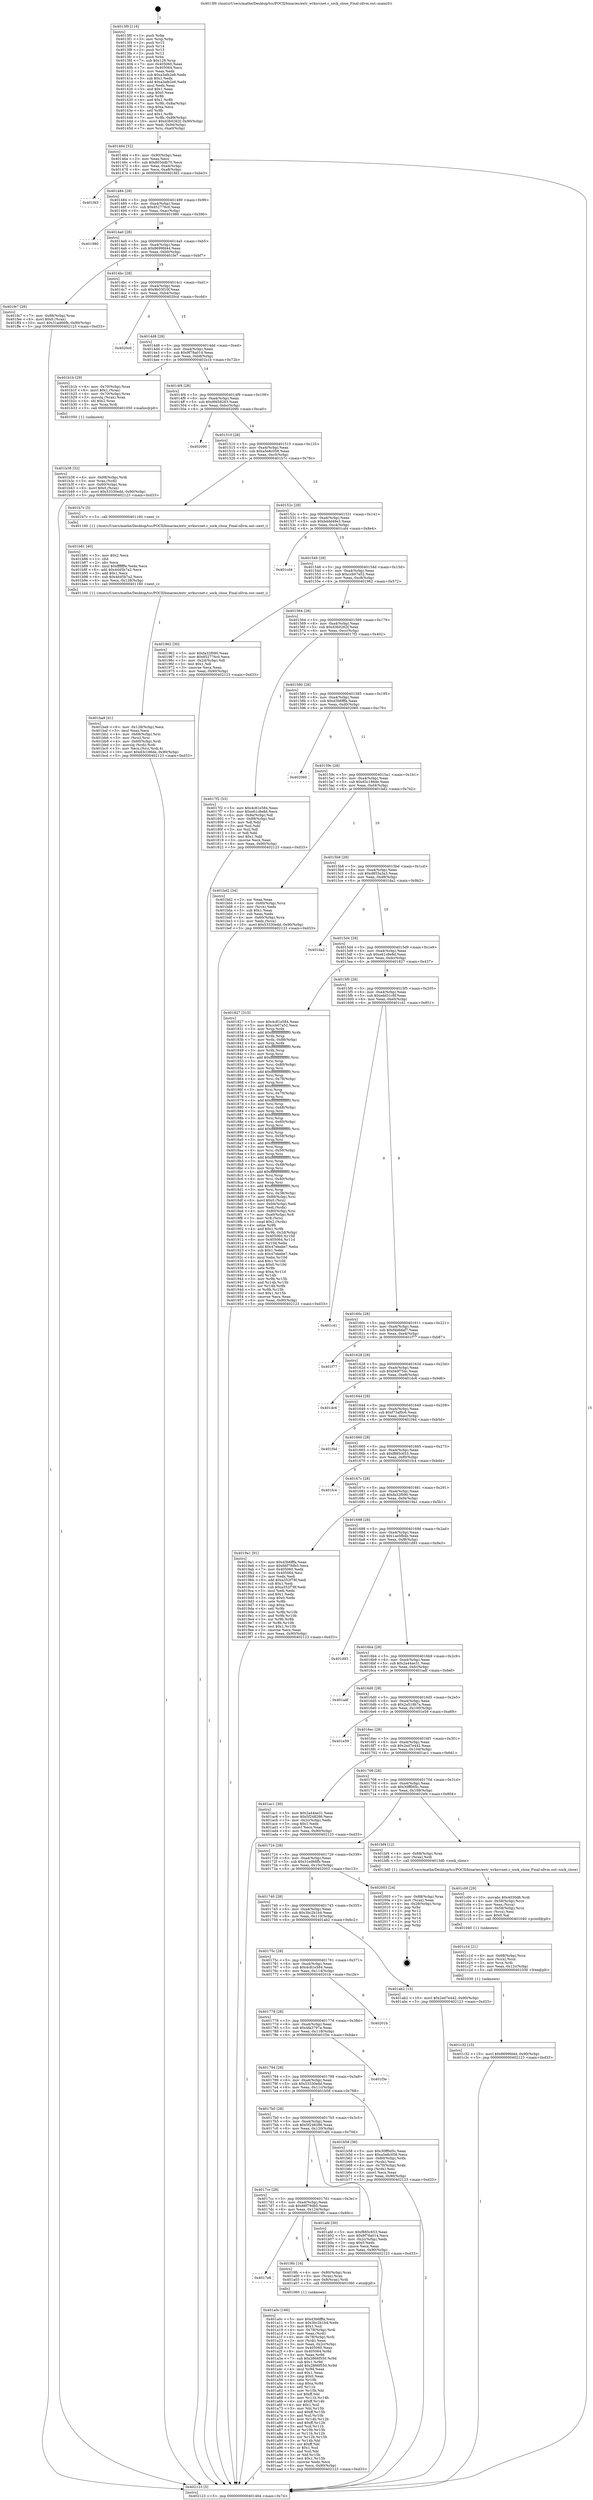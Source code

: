 digraph "0x4013f0" {
  label = "0x4013f0 (/mnt/c/Users/mathe/Desktop/tcc/POCII/binaries/extr_wrksrcnet.c_sock_close_Final-ollvm.out::main(0))"
  labelloc = "t"
  node[shape=record]

  Entry [label="",width=0.3,height=0.3,shape=circle,fillcolor=black,style=filled]
  "0x401464" [label="{
     0x401464 [32]\l
     | [instrs]\l
     &nbsp;&nbsp;0x401464 \<+6\>: mov -0x90(%rbp),%eax\l
     &nbsp;&nbsp;0x40146a \<+2\>: mov %eax,%ecx\l
     &nbsp;&nbsp;0x40146c \<+6\>: sub $0x803ddb70,%ecx\l
     &nbsp;&nbsp;0x401472 \<+6\>: mov %eax,-0xa4(%rbp)\l
     &nbsp;&nbsp;0x401478 \<+6\>: mov %ecx,-0xa8(%rbp)\l
     &nbsp;&nbsp;0x40147e \<+6\>: je 0000000000401fd3 \<main+0xbe3\>\l
  }"]
  "0x401fd3" [label="{
     0x401fd3\l
  }", style=dashed]
  "0x401484" [label="{
     0x401484 [28]\l
     | [instrs]\l
     &nbsp;&nbsp;0x401484 \<+5\>: jmp 0000000000401489 \<main+0x99\>\l
     &nbsp;&nbsp;0x401489 \<+6\>: mov -0xa4(%rbp),%eax\l
     &nbsp;&nbsp;0x40148f \<+5\>: sub $0x852776c0,%eax\l
     &nbsp;&nbsp;0x401494 \<+6\>: mov %eax,-0xac(%rbp)\l
     &nbsp;&nbsp;0x40149a \<+6\>: je 0000000000401980 \<main+0x590\>\l
  }"]
  Exit [label="",width=0.3,height=0.3,shape=circle,fillcolor=black,style=filled,peripheries=2]
  "0x401980" [label="{
     0x401980\l
  }", style=dashed]
  "0x4014a0" [label="{
     0x4014a0 [28]\l
     | [instrs]\l
     &nbsp;&nbsp;0x4014a0 \<+5\>: jmp 00000000004014a5 \<main+0xb5\>\l
     &nbsp;&nbsp;0x4014a5 \<+6\>: mov -0xa4(%rbp),%eax\l
     &nbsp;&nbsp;0x4014ab \<+5\>: sub $0x8699fd44,%eax\l
     &nbsp;&nbsp;0x4014b0 \<+6\>: mov %eax,-0xb0(%rbp)\l
     &nbsp;&nbsp;0x4014b6 \<+6\>: je 0000000000401fe7 \<main+0xbf7\>\l
  }"]
  "0x401c32" [label="{
     0x401c32 [15]\l
     | [instrs]\l
     &nbsp;&nbsp;0x401c32 \<+10\>: movl $0x8699fd44,-0x90(%rbp)\l
     &nbsp;&nbsp;0x401c3c \<+5\>: jmp 0000000000402123 \<main+0xd33\>\l
  }"]
  "0x401fe7" [label="{
     0x401fe7 [28]\l
     | [instrs]\l
     &nbsp;&nbsp;0x401fe7 \<+7\>: mov -0x88(%rbp),%rax\l
     &nbsp;&nbsp;0x401fee \<+6\>: movl $0x0,(%rax)\l
     &nbsp;&nbsp;0x401ff4 \<+10\>: movl $0x31ed66fb,-0x90(%rbp)\l
     &nbsp;&nbsp;0x401ffe \<+5\>: jmp 0000000000402123 \<main+0xd33\>\l
  }"]
  "0x4014bc" [label="{
     0x4014bc [28]\l
     | [instrs]\l
     &nbsp;&nbsp;0x4014bc \<+5\>: jmp 00000000004014c1 \<main+0xd1\>\l
     &nbsp;&nbsp;0x4014c1 \<+6\>: mov -0xa4(%rbp),%eax\l
     &nbsp;&nbsp;0x4014c7 \<+5\>: sub $0x9b03f10f,%eax\l
     &nbsp;&nbsp;0x4014cc \<+6\>: mov %eax,-0xb4(%rbp)\l
     &nbsp;&nbsp;0x4014d2 \<+6\>: je 00000000004020cd \<main+0xcdd\>\l
  }"]
  "0x401c1d" [label="{
     0x401c1d [21]\l
     | [instrs]\l
     &nbsp;&nbsp;0x401c1d \<+4\>: mov -0x68(%rbp),%rcx\l
     &nbsp;&nbsp;0x401c21 \<+3\>: mov (%rcx),%rcx\l
     &nbsp;&nbsp;0x401c24 \<+3\>: mov %rcx,%rdi\l
     &nbsp;&nbsp;0x401c27 \<+6\>: mov %eax,-0x12c(%rbp)\l
     &nbsp;&nbsp;0x401c2d \<+5\>: call 0000000000401030 \<free@plt\>\l
     | [calls]\l
     &nbsp;&nbsp;0x401030 \{1\} (unknown)\l
  }"]
  "0x4020cd" [label="{
     0x4020cd\l
  }", style=dashed]
  "0x4014d8" [label="{
     0x4014d8 [28]\l
     | [instrs]\l
     &nbsp;&nbsp;0x4014d8 \<+5\>: jmp 00000000004014dd \<main+0xed\>\l
     &nbsp;&nbsp;0x4014dd \<+6\>: mov -0xa4(%rbp),%eax\l
     &nbsp;&nbsp;0x4014e3 \<+5\>: sub $0x9f78a014,%eax\l
     &nbsp;&nbsp;0x4014e8 \<+6\>: mov %eax,-0xb8(%rbp)\l
     &nbsp;&nbsp;0x4014ee \<+6\>: je 0000000000401b1b \<main+0x72b\>\l
  }"]
  "0x401c00" [label="{
     0x401c00 [29]\l
     | [instrs]\l
     &nbsp;&nbsp;0x401c00 \<+10\>: movabs $0x4030d6,%rdi\l
     &nbsp;&nbsp;0x401c0a \<+4\>: mov -0x58(%rbp),%rcx\l
     &nbsp;&nbsp;0x401c0e \<+2\>: mov %eax,(%rcx)\l
     &nbsp;&nbsp;0x401c10 \<+4\>: mov -0x58(%rbp),%rcx\l
     &nbsp;&nbsp;0x401c14 \<+2\>: mov (%rcx),%esi\l
     &nbsp;&nbsp;0x401c16 \<+2\>: mov $0x0,%al\l
     &nbsp;&nbsp;0x401c18 \<+5\>: call 0000000000401040 \<printf@plt\>\l
     | [calls]\l
     &nbsp;&nbsp;0x401040 \{1\} (unknown)\l
  }"]
  "0x401b1b" [label="{
     0x401b1b [29]\l
     | [instrs]\l
     &nbsp;&nbsp;0x401b1b \<+4\>: mov -0x70(%rbp),%rax\l
     &nbsp;&nbsp;0x401b1f \<+6\>: movl $0x1,(%rax)\l
     &nbsp;&nbsp;0x401b25 \<+4\>: mov -0x70(%rbp),%rax\l
     &nbsp;&nbsp;0x401b29 \<+3\>: movslq (%rax),%rax\l
     &nbsp;&nbsp;0x401b2c \<+4\>: shl $0x2,%rax\l
     &nbsp;&nbsp;0x401b30 \<+3\>: mov %rax,%rdi\l
     &nbsp;&nbsp;0x401b33 \<+5\>: call 0000000000401050 \<malloc@plt\>\l
     | [calls]\l
     &nbsp;&nbsp;0x401050 \{1\} (unknown)\l
  }"]
  "0x4014f4" [label="{
     0x4014f4 [28]\l
     | [instrs]\l
     &nbsp;&nbsp;0x4014f4 \<+5\>: jmp 00000000004014f9 \<main+0x109\>\l
     &nbsp;&nbsp;0x4014f9 \<+6\>: mov -0xa4(%rbp),%eax\l
     &nbsp;&nbsp;0x4014ff \<+5\>: sub $0x9fd58263,%eax\l
     &nbsp;&nbsp;0x401504 \<+6\>: mov %eax,-0xbc(%rbp)\l
     &nbsp;&nbsp;0x40150a \<+6\>: je 0000000000402090 \<main+0xca0\>\l
  }"]
  "0x401ba9" [label="{
     0x401ba9 [41]\l
     | [instrs]\l
     &nbsp;&nbsp;0x401ba9 \<+6\>: mov -0x128(%rbp),%ecx\l
     &nbsp;&nbsp;0x401baf \<+3\>: imul %eax,%ecx\l
     &nbsp;&nbsp;0x401bb2 \<+4\>: mov -0x68(%rbp),%rsi\l
     &nbsp;&nbsp;0x401bb6 \<+3\>: mov (%rsi),%rsi\l
     &nbsp;&nbsp;0x401bb9 \<+4\>: mov -0x60(%rbp),%rdi\l
     &nbsp;&nbsp;0x401bbd \<+3\>: movslq (%rdi),%rdi\l
     &nbsp;&nbsp;0x401bc0 \<+3\>: mov %ecx,(%rsi,%rdi,4)\l
     &nbsp;&nbsp;0x401bc3 \<+10\>: movl $0xd3c186de,-0x90(%rbp)\l
     &nbsp;&nbsp;0x401bcd \<+5\>: jmp 0000000000402123 \<main+0xd33\>\l
  }"]
  "0x402090" [label="{
     0x402090\l
  }", style=dashed]
  "0x401510" [label="{
     0x401510 [28]\l
     | [instrs]\l
     &nbsp;&nbsp;0x401510 \<+5\>: jmp 0000000000401515 \<main+0x125\>\l
     &nbsp;&nbsp;0x401515 \<+6\>: mov -0xa4(%rbp),%eax\l
     &nbsp;&nbsp;0x40151b \<+5\>: sub $0xa5e8c058,%eax\l
     &nbsp;&nbsp;0x401520 \<+6\>: mov %eax,-0xc0(%rbp)\l
     &nbsp;&nbsp;0x401526 \<+6\>: je 0000000000401b7c \<main+0x78c\>\l
  }"]
  "0x401b81" [label="{
     0x401b81 [40]\l
     | [instrs]\l
     &nbsp;&nbsp;0x401b81 \<+5\>: mov $0x2,%ecx\l
     &nbsp;&nbsp;0x401b86 \<+1\>: cltd\l
     &nbsp;&nbsp;0x401b87 \<+2\>: idiv %ecx\l
     &nbsp;&nbsp;0x401b89 \<+6\>: imul $0xfffffffe,%edx,%ecx\l
     &nbsp;&nbsp;0x401b8f \<+6\>: add $0x4d45b7a2,%ecx\l
     &nbsp;&nbsp;0x401b95 \<+3\>: add $0x1,%ecx\l
     &nbsp;&nbsp;0x401b98 \<+6\>: sub $0x4d45b7a2,%ecx\l
     &nbsp;&nbsp;0x401b9e \<+6\>: mov %ecx,-0x128(%rbp)\l
     &nbsp;&nbsp;0x401ba4 \<+5\>: call 0000000000401160 \<next_i\>\l
     | [calls]\l
     &nbsp;&nbsp;0x401160 \{1\} (/mnt/c/Users/mathe/Desktop/tcc/POCII/binaries/extr_wrksrcnet.c_sock_close_Final-ollvm.out::next_i)\l
  }"]
  "0x401b7c" [label="{
     0x401b7c [5]\l
     | [instrs]\l
     &nbsp;&nbsp;0x401b7c \<+5\>: call 0000000000401160 \<next_i\>\l
     | [calls]\l
     &nbsp;&nbsp;0x401160 \{1\} (/mnt/c/Users/mathe/Desktop/tcc/POCII/binaries/extr_wrksrcnet.c_sock_close_Final-ollvm.out::next_i)\l
  }"]
  "0x40152c" [label="{
     0x40152c [28]\l
     | [instrs]\l
     &nbsp;&nbsp;0x40152c \<+5\>: jmp 0000000000401531 \<main+0x141\>\l
     &nbsp;&nbsp;0x401531 \<+6\>: mov -0xa4(%rbp),%eax\l
     &nbsp;&nbsp;0x401537 \<+5\>: sub $0xbddd49e3,%eax\l
     &nbsp;&nbsp;0x40153c \<+6\>: mov %eax,-0xc4(%rbp)\l
     &nbsp;&nbsp;0x401542 \<+6\>: je 0000000000401cd4 \<main+0x8e4\>\l
  }"]
  "0x401b38" [label="{
     0x401b38 [32]\l
     | [instrs]\l
     &nbsp;&nbsp;0x401b38 \<+4\>: mov -0x68(%rbp),%rdi\l
     &nbsp;&nbsp;0x401b3c \<+3\>: mov %rax,(%rdi)\l
     &nbsp;&nbsp;0x401b3f \<+4\>: mov -0x60(%rbp),%rax\l
     &nbsp;&nbsp;0x401b43 \<+6\>: movl $0x0,(%rax)\l
     &nbsp;&nbsp;0x401b49 \<+10\>: movl $0x53330edd,-0x90(%rbp)\l
     &nbsp;&nbsp;0x401b53 \<+5\>: jmp 0000000000402123 \<main+0xd33\>\l
  }"]
  "0x401cd4" [label="{
     0x401cd4\l
  }", style=dashed]
  "0x401548" [label="{
     0x401548 [28]\l
     | [instrs]\l
     &nbsp;&nbsp;0x401548 \<+5\>: jmp 000000000040154d \<main+0x15d\>\l
     &nbsp;&nbsp;0x40154d \<+6\>: mov -0xa4(%rbp),%eax\l
     &nbsp;&nbsp;0x401553 \<+5\>: sub $0xccb07a52,%eax\l
     &nbsp;&nbsp;0x401558 \<+6\>: mov %eax,-0xc8(%rbp)\l
     &nbsp;&nbsp;0x40155e \<+6\>: je 0000000000401962 \<main+0x572\>\l
  }"]
  "0x401a0c" [label="{
     0x401a0c [166]\l
     | [instrs]\l
     &nbsp;&nbsp;0x401a0c \<+5\>: mov $0xd3b6fffa,%ecx\l
     &nbsp;&nbsp;0x401a11 \<+5\>: mov $0x3bc2b1b4,%edx\l
     &nbsp;&nbsp;0x401a16 \<+3\>: mov $0x1,%sil\l
     &nbsp;&nbsp;0x401a19 \<+4\>: mov -0x78(%rbp),%rdi\l
     &nbsp;&nbsp;0x401a1d \<+2\>: mov %eax,(%rdi)\l
     &nbsp;&nbsp;0x401a1f \<+4\>: mov -0x78(%rbp),%rdi\l
     &nbsp;&nbsp;0x401a23 \<+2\>: mov (%rdi),%eax\l
     &nbsp;&nbsp;0x401a25 \<+3\>: mov %eax,-0x2c(%rbp)\l
     &nbsp;&nbsp;0x401a28 \<+7\>: mov 0x405060,%eax\l
     &nbsp;&nbsp;0x401a2f \<+8\>: mov 0x405064,%r8d\l
     &nbsp;&nbsp;0x401a37 \<+3\>: mov %eax,%r9d\l
     &nbsp;&nbsp;0x401a3a \<+7\>: sub $0x2866f550,%r9d\l
     &nbsp;&nbsp;0x401a41 \<+4\>: sub $0x1,%r9d\l
     &nbsp;&nbsp;0x401a45 \<+7\>: add $0x2866f550,%r9d\l
     &nbsp;&nbsp;0x401a4c \<+4\>: imul %r9d,%eax\l
     &nbsp;&nbsp;0x401a50 \<+3\>: and $0x1,%eax\l
     &nbsp;&nbsp;0x401a53 \<+3\>: cmp $0x0,%eax\l
     &nbsp;&nbsp;0x401a56 \<+4\>: sete %r10b\l
     &nbsp;&nbsp;0x401a5a \<+4\>: cmp $0xa,%r8d\l
     &nbsp;&nbsp;0x401a5e \<+4\>: setl %r11b\l
     &nbsp;&nbsp;0x401a62 \<+3\>: mov %r10b,%bl\l
     &nbsp;&nbsp;0x401a65 \<+3\>: xor $0xff,%bl\l
     &nbsp;&nbsp;0x401a68 \<+3\>: mov %r11b,%r14b\l
     &nbsp;&nbsp;0x401a6b \<+4\>: xor $0xff,%r14b\l
     &nbsp;&nbsp;0x401a6f \<+4\>: xor $0x1,%sil\l
     &nbsp;&nbsp;0x401a73 \<+3\>: mov %bl,%r15b\l
     &nbsp;&nbsp;0x401a76 \<+4\>: and $0xff,%r15b\l
     &nbsp;&nbsp;0x401a7a \<+3\>: and %sil,%r10b\l
     &nbsp;&nbsp;0x401a7d \<+3\>: mov %r14b,%r12b\l
     &nbsp;&nbsp;0x401a80 \<+4\>: and $0xff,%r12b\l
     &nbsp;&nbsp;0x401a84 \<+3\>: and %sil,%r11b\l
     &nbsp;&nbsp;0x401a87 \<+3\>: or %r10b,%r15b\l
     &nbsp;&nbsp;0x401a8a \<+3\>: or %r11b,%r12b\l
     &nbsp;&nbsp;0x401a8d \<+3\>: xor %r12b,%r15b\l
     &nbsp;&nbsp;0x401a90 \<+3\>: or %r14b,%bl\l
     &nbsp;&nbsp;0x401a93 \<+3\>: xor $0xff,%bl\l
     &nbsp;&nbsp;0x401a96 \<+4\>: or $0x1,%sil\l
     &nbsp;&nbsp;0x401a9a \<+3\>: and %sil,%bl\l
     &nbsp;&nbsp;0x401a9d \<+3\>: or %bl,%r15b\l
     &nbsp;&nbsp;0x401aa0 \<+4\>: test $0x1,%r15b\l
     &nbsp;&nbsp;0x401aa4 \<+3\>: cmovne %edx,%ecx\l
     &nbsp;&nbsp;0x401aa7 \<+6\>: mov %ecx,-0x90(%rbp)\l
     &nbsp;&nbsp;0x401aad \<+5\>: jmp 0000000000402123 \<main+0xd33\>\l
  }"]
  "0x401962" [label="{
     0x401962 [30]\l
     | [instrs]\l
     &nbsp;&nbsp;0x401962 \<+5\>: mov $0xfa32f090,%eax\l
     &nbsp;&nbsp;0x401967 \<+5\>: mov $0x852776c0,%ecx\l
     &nbsp;&nbsp;0x40196c \<+3\>: mov -0x2d(%rbp),%dl\l
     &nbsp;&nbsp;0x40196f \<+3\>: test $0x1,%dl\l
     &nbsp;&nbsp;0x401972 \<+3\>: cmovne %ecx,%eax\l
     &nbsp;&nbsp;0x401975 \<+6\>: mov %eax,-0x90(%rbp)\l
     &nbsp;&nbsp;0x40197b \<+5\>: jmp 0000000000402123 \<main+0xd33\>\l
  }"]
  "0x401564" [label="{
     0x401564 [28]\l
     | [instrs]\l
     &nbsp;&nbsp;0x401564 \<+5\>: jmp 0000000000401569 \<main+0x179\>\l
     &nbsp;&nbsp;0x401569 \<+6\>: mov -0xa4(%rbp),%eax\l
     &nbsp;&nbsp;0x40156f \<+5\>: sub $0xd3b0262f,%eax\l
     &nbsp;&nbsp;0x401574 \<+6\>: mov %eax,-0xcc(%rbp)\l
     &nbsp;&nbsp;0x40157a \<+6\>: je 00000000004017f2 \<main+0x402\>\l
  }"]
  "0x4017e8" [label="{
     0x4017e8\l
  }", style=dashed]
  "0x4017f2" [label="{
     0x4017f2 [53]\l
     | [instrs]\l
     &nbsp;&nbsp;0x4017f2 \<+5\>: mov $0x4c81e584,%eax\l
     &nbsp;&nbsp;0x4017f7 \<+5\>: mov $0xe61c8e8d,%ecx\l
     &nbsp;&nbsp;0x4017fc \<+6\>: mov -0x8a(%rbp),%dl\l
     &nbsp;&nbsp;0x401802 \<+7\>: mov -0x89(%rbp),%sil\l
     &nbsp;&nbsp;0x401809 \<+3\>: mov %dl,%dil\l
     &nbsp;&nbsp;0x40180c \<+3\>: and %sil,%dil\l
     &nbsp;&nbsp;0x40180f \<+3\>: xor %sil,%dl\l
     &nbsp;&nbsp;0x401812 \<+3\>: or %dl,%dil\l
     &nbsp;&nbsp;0x401815 \<+4\>: test $0x1,%dil\l
     &nbsp;&nbsp;0x401819 \<+3\>: cmovne %ecx,%eax\l
     &nbsp;&nbsp;0x40181c \<+6\>: mov %eax,-0x90(%rbp)\l
     &nbsp;&nbsp;0x401822 \<+5\>: jmp 0000000000402123 \<main+0xd33\>\l
  }"]
  "0x401580" [label="{
     0x401580 [28]\l
     | [instrs]\l
     &nbsp;&nbsp;0x401580 \<+5\>: jmp 0000000000401585 \<main+0x195\>\l
     &nbsp;&nbsp;0x401585 \<+6\>: mov -0xa4(%rbp),%eax\l
     &nbsp;&nbsp;0x40158b \<+5\>: sub $0xd3b6fffa,%eax\l
     &nbsp;&nbsp;0x401590 \<+6\>: mov %eax,-0xd0(%rbp)\l
     &nbsp;&nbsp;0x401596 \<+6\>: je 0000000000402060 \<main+0xc70\>\l
  }"]
  "0x402123" [label="{
     0x402123 [5]\l
     | [instrs]\l
     &nbsp;&nbsp;0x402123 \<+5\>: jmp 0000000000401464 \<main+0x74\>\l
  }"]
  "0x4013f0" [label="{
     0x4013f0 [116]\l
     | [instrs]\l
     &nbsp;&nbsp;0x4013f0 \<+1\>: push %rbp\l
     &nbsp;&nbsp;0x4013f1 \<+3\>: mov %rsp,%rbp\l
     &nbsp;&nbsp;0x4013f4 \<+2\>: push %r15\l
     &nbsp;&nbsp;0x4013f6 \<+2\>: push %r14\l
     &nbsp;&nbsp;0x4013f8 \<+2\>: push %r13\l
     &nbsp;&nbsp;0x4013fa \<+2\>: push %r12\l
     &nbsp;&nbsp;0x4013fc \<+1\>: push %rbx\l
     &nbsp;&nbsp;0x4013fd \<+7\>: sub $0x128,%rsp\l
     &nbsp;&nbsp;0x401404 \<+7\>: mov 0x405060,%eax\l
     &nbsp;&nbsp;0x40140b \<+7\>: mov 0x405064,%ecx\l
     &nbsp;&nbsp;0x401412 \<+2\>: mov %eax,%edx\l
     &nbsp;&nbsp;0x401414 \<+6\>: sub $0xa3afe2e6,%edx\l
     &nbsp;&nbsp;0x40141a \<+3\>: sub $0x1,%edx\l
     &nbsp;&nbsp;0x40141d \<+6\>: add $0xa3afe2e6,%edx\l
     &nbsp;&nbsp;0x401423 \<+3\>: imul %edx,%eax\l
     &nbsp;&nbsp;0x401426 \<+3\>: and $0x1,%eax\l
     &nbsp;&nbsp;0x401429 \<+3\>: cmp $0x0,%eax\l
     &nbsp;&nbsp;0x40142c \<+4\>: sete %r8b\l
     &nbsp;&nbsp;0x401430 \<+4\>: and $0x1,%r8b\l
     &nbsp;&nbsp;0x401434 \<+7\>: mov %r8b,-0x8a(%rbp)\l
     &nbsp;&nbsp;0x40143b \<+3\>: cmp $0xa,%ecx\l
     &nbsp;&nbsp;0x40143e \<+4\>: setl %r8b\l
     &nbsp;&nbsp;0x401442 \<+4\>: and $0x1,%r8b\l
     &nbsp;&nbsp;0x401446 \<+7\>: mov %r8b,-0x89(%rbp)\l
     &nbsp;&nbsp;0x40144d \<+10\>: movl $0xd3b0262f,-0x90(%rbp)\l
     &nbsp;&nbsp;0x401457 \<+6\>: mov %edi,-0x94(%rbp)\l
     &nbsp;&nbsp;0x40145d \<+7\>: mov %rsi,-0xa0(%rbp)\l
  }"]
  "0x4019fc" [label="{
     0x4019fc [16]\l
     | [instrs]\l
     &nbsp;&nbsp;0x4019fc \<+4\>: mov -0x80(%rbp),%rax\l
     &nbsp;&nbsp;0x401a00 \<+3\>: mov (%rax),%rax\l
     &nbsp;&nbsp;0x401a03 \<+4\>: mov 0x8(%rax),%rdi\l
     &nbsp;&nbsp;0x401a07 \<+5\>: call 0000000000401060 \<atoi@plt\>\l
     | [calls]\l
     &nbsp;&nbsp;0x401060 \{1\} (unknown)\l
  }"]
  "0x402060" [label="{
     0x402060\l
  }", style=dashed]
  "0x40159c" [label="{
     0x40159c [28]\l
     | [instrs]\l
     &nbsp;&nbsp;0x40159c \<+5\>: jmp 00000000004015a1 \<main+0x1b1\>\l
     &nbsp;&nbsp;0x4015a1 \<+6\>: mov -0xa4(%rbp),%eax\l
     &nbsp;&nbsp;0x4015a7 \<+5\>: sub $0xd3c186de,%eax\l
     &nbsp;&nbsp;0x4015ac \<+6\>: mov %eax,-0xd4(%rbp)\l
     &nbsp;&nbsp;0x4015b2 \<+6\>: je 0000000000401bd2 \<main+0x7e2\>\l
  }"]
  "0x4017cc" [label="{
     0x4017cc [28]\l
     | [instrs]\l
     &nbsp;&nbsp;0x4017cc \<+5\>: jmp 00000000004017d1 \<main+0x3e1\>\l
     &nbsp;&nbsp;0x4017d1 \<+6\>: mov -0xa4(%rbp),%eax\l
     &nbsp;&nbsp;0x4017d7 \<+5\>: sub $0x66f79db5,%eax\l
     &nbsp;&nbsp;0x4017dc \<+6\>: mov %eax,-0x124(%rbp)\l
     &nbsp;&nbsp;0x4017e2 \<+6\>: je 00000000004019fc \<main+0x60c\>\l
  }"]
  "0x401bd2" [label="{
     0x401bd2 [34]\l
     | [instrs]\l
     &nbsp;&nbsp;0x401bd2 \<+2\>: xor %eax,%eax\l
     &nbsp;&nbsp;0x401bd4 \<+4\>: mov -0x60(%rbp),%rcx\l
     &nbsp;&nbsp;0x401bd8 \<+2\>: mov (%rcx),%edx\l
     &nbsp;&nbsp;0x401bda \<+3\>: sub $0x1,%eax\l
     &nbsp;&nbsp;0x401bdd \<+2\>: sub %eax,%edx\l
     &nbsp;&nbsp;0x401bdf \<+4\>: mov -0x60(%rbp),%rcx\l
     &nbsp;&nbsp;0x401be3 \<+2\>: mov %edx,(%rcx)\l
     &nbsp;&nbsp;0x401be5 \<+10\>: movl $0x53330edd,-0x90(%rbp)\l
     &nbsp;&nbsp;0x401bef \<+5\>: jmp 0000000000402123 \<main+0xd33\>\l
  }"]
  "0x4015b8" [label="{
     0x4015b8 [28]\l
     | [instrs]\l
     &nbsp;&nbsp;0x4015b8 \<+5\>: jmp 00000000004015bd \<main+0x1cd\>\l
     &nbsp;&nbsp;0x4015bd \<+6\>: mov -0xa4(%rbp),%eax\l
     &nbsp;&nbsp;0x4015c3 \<+5\>: sub $0xd855a3a3,%eax\l
     &nbsp;&nbsp;0x4015c8 \<+6\>: mov %eax,-0xd8(%rbp)\l
     &nbsp;&nbsp;0x4015ce \<+6\>: je 0000000000401da2 \<main+0x9b2\>\l
  }"]
  "0x401afd" [label="{
     0x401afd [30]\l
     | [instrs]\l
     &nbsp;&nbsp;0x401afd \<+5\>: mov $0xf885c653,%eax\l
     &nbsp;&nbsp;0x401b02 \<+5\>: mov $0x9f78a014,%ecx\l
     &nbsp;&nbsp;0x401b07 \<+3\>: mov -0x2c(%rbp),%edx\l
     &nbsp;&nbsp;0x401b0a \<+3\>: cmp $0x0,%edx\l
     &nbsp;&nbsp;0x401b0d \<+3\>: cmove %ecx,%eax\l
     &nbsp;&nbsp;0x401b10 \<+6\>: mov %eax,-0x90(%rbp)\l
     &nbsp;&nbsp;0x401b16 \<+5\>: jmp 0000000000402123 \<main+0xd33\>\l
  }"]
  "0x401da2" [label="{
     0x401da2\l
  }", style=dashed]
  "0x4015d4" [label="{
     0x4015d4 [28]\l
     | [instrs]\l
     &nbsp;&nbsp;0x4015d4 \<+5\>: jmp 00000000004015d9 \<main+0x1e9\>\l
     &nbsp;&nbsp;0x4015d9 \<+6\>: mov -0xa4(%rbp),%eax\l
     &nbsp;&nbsp;0x4015df \<+5\>: sub $0xe61c8e8d,%eax\l
     &nbsp;&nbsp;0x4015e4 \<+6\>: mov %eax,-0xdc(%rbp)\l
     &nbsp;&nbsp;0x4015ea \<+6\>: je 0000000000401827 \<main+0x437\>\l
  }"]
  "0x4017b0" [label="{
     0x4017b0 [28]\l
     | [instrs]\l
     &nbsp;&nbsp;0x4017b0 \<+5\>: jmp 00000000004017b5 \<main+0x3c5\>\l
     &nbsp;&nbsp;0x4017b5 \<+6\>: mov -0xa4(%rbp),%eax\l
     &nbsp;&nbsp;0x4017bb \<+5\>: sub $0x5f248286,%eax\l
     &nbsp;&nbsp;0x4017c0 \<+6\>: mov %eax,-0x120(%rbp)\l
     &nbsp;&nbsp;0x4017c6 \<+6\>: je 0000000000401afd \<main+0x70d\>\l
  }"]
  "0x401827" [label="{
     0x401827 [315]\l
     | [instrs]\l
     &nbsp;&nbsp;0x401827 \<+5\>: mov $0x4c81e584,%eax\l
     &nbsp;&nbsp;0x40182c \<+5\>: mov $0xccb07a52,%ecx\l
     &nbsp;&nbsp;0x401831 \<+3\>: mov %rsp,%rdx\l
     &nbsp;&nbsp;0x401834 \<+4\>: add $0xfffffffffffffff0,%rdx\l
     &nbsp;&nbsp;0x401838 \<+3\>: mov %rdx,%rsp\l
     &nbsp;&nbsp;0x40183b \<+7\>: mov %rdx,-0x88(%rbp)\l
     &nbsp;&nbsp;0x401842 \<+3\>: mov %rsp,%rdx\l
     &nbsp;&nbsp;0x401845 \<+4\>: add $0xfffffffffffffff0,%rdx\l
     &nbsp;&nbsp;0x401849 \<+3\>: mov %rdx,%rsp\l
     &nbsp;&nbsp;0x40184c \<+3\>: mov %rsp,%rsi\l
     &nbsp;&nbsp;0x40184f \<+4\>: add $0xfffffffffffffff0,%rsi\l
     &nbsp;&nbsp;0x401853 \<+3\>: mov %rsi,%rsp\l
     &nbsp;&nbsp;0x401856 \<+4\>: mov %rsi,-0x80(%rbp)\l
     &nbsp;&nbsp;0x40185a \<+3\>: mov %rsp,%rsi\l
     &nbsp;&nbsp;0x40185d \<+4\>: add $0xfffffffffffffff0,%rsi\l
     &nbsp;&nbsp;0x401861 \<+3\>: mov %rsi,%rsp\l
     &nbsp;&nbsp;0x401864 \<+4\>: mov %rsi,-0x78(%rbp)\l
     &nbsp;&nbsp;0x401868 \<+3\>: mov %rsp,%rsi\l
     &nbsp;&nbsp;0x40186b \<+4\>: add $0xfffffffffffffff0,%rsi\l
     &nbsp;&nbsp;0x40186f \<+3\>: mov %rsi,%rsp\l
     &nbsp;&nbsp;0x401872 \<+4\>: mov %rsi,-0x70(%rbp)\l
     &nbsp;&nbsp;0x401876 \<+3\>: mov %rsp,%rsi\l
     &nbsp;&nbsp;0x401879 \<+4\>: add $0xfffffffffffffff0,%rsi\l
     &nbsp;&nbsp;0x40187d \<+3\>: mov %rsi,%rsp\l
     &nbsp;&nbsp;0x401880 \<+4\>: mov %rsi,-0x68(%rbp)\l
     &nbsp;&nbsp;0x401884 \<+3\>: mov %rsp,%rsi\l
     &nbsp;&nbsp;0x401887 \<+4\>: add $0xfffffffffffffff0,%rsi\l
     &nbsp;&nbsp;0x40188b \<+3\>: mov %rsi,%rsp\l
     &nbsp;&nbsp;0x40188e \<+4\>: mov %rsi,-0x60(%rbp)\l
     &nbsp;&nbsp;0x401892 \<+3\>: mov %rsp,%rsi\l
     &nbsp;&nbsp;0x401895 \<+4\>: add $0xfffffffffffffff0,%rsi\l
     &nbsp;&nbsp;0x401899 \<+3\>: mov %rsi,%rsp\l
     &nbsp;&nbsp;0x40189c \<+4\>: mov %rsi,-0x58(%rbp)\l
     &nbsp;&nbsp;0x4018a0 \<+3\>: mov %rsp,%rsi\l
     &nbsp;&nbsp;0x4018a3 \<+4\>: add $0xfffffffffffffff0,%rsi\l
     &nbsp;&nbsp;0x4018a7 \<+3\>: mov %rsi,%rsp\l
     &nbsp;&nbsp;0x4018aa \<+4\>: mov %rsi,-0x50(%rbp)\l
     &nbsp;&nbsp;0x4018ae \<+3\>: mov %rsp,%rsi\l
     &nbsp;&nbsp;0x4018b1 \<+4\>: add $0xfffffffffffffff0,%rsi\l
     &nbsp;&nbsp;0x4018b5 \<+3\>: mov %rsi,%rsp\l
     &nbsp;&nbsp;0x4018b8 \<+4\>: mov %rsi,-0x48(%rbp)\l
     &nbsp;&nbsp;0x4018bc \<+3\>: mov %rsp,%rsi\l
     &nbsp;&nbsp;0x4018bf \<+4\>: add $0xfffffffffffffff0,%rsi\l
     &nbsp;&nbsp;0x4018c3 \<+3\>: mov %rsi,%rsp\l
     &nbsp;&nbsp;0x4018c6 \<+4\>: mov %rsi,-0x40(%rbp)\l
     &nbsp;&nbsp;0x4018ca \<+3\>: mov %rsp,%rsi\l
     &nbsp;&nbsp;0x4018cd \<+4\>: add $0xfffffffffffffff0,%rsi\l
     &nbsp;&nbsp;0x4018d1 \<+3\>: mov %rsi,%rsp\l
     &nbsp;&nbsp;0x4018d4 \<+4\>: mov %rsi,-0x38(%rbp)\l
     &nbsp;&nbsp;0x4018d8 \<+7\>: mov -0x88(%rbp),%rsi\l
     &nbsp;&nbsp;0x4018df \<+6\>: movl $0x0,(%rsi)\l
     &nbsp;&nbsp;0x4018e5 \<+6\>: mov -0x94(%rbp),%edi\l
     &nbsp;&nbsp;0x4018eb \<+2\>: mov %edi,(%rdx)\l
     &nbsp;&nbsp;0x4018ed \<+4\>: mov -0x80(%rbp),%rsi\l
     &nbsp;&nbsp;0x4018f1 \<+7\>: mov -0xa0(%rbp),%r8\l
     &nbsp;&nbsp;0x4018f8 \<+3\>: mov %r8,(%rsi)\l
     &nbsp;&nbsp;0x4018fb \<+3\>: cmpl $0x2,(%rdx)\l
     &nbsp;&nbsp;0x4018fe \<+4\>: setne %r9b\l
     &nbsp;&nbsp;0x401902 \<+4\>: and $0x1,%r9b\l
     &nbsp;&nbsp;0x401906 \<+4\>: mov %r9b,-0x2d(%rbp)\l
     &nbsp;&nbsp;0x40190a \<+8\>: mov 0x405060,%r10d\l
     &nbsp;&nbsp;0x401912 \<+8\>: mov 0x405064,%r11d\l
     &nbsp;&nbsp;0x40191a \<+3\>: mov %r10d,%ebx\l
     &nbsp;&nbsp;0x40191d \<+6\>: add $0x47ebebe7,%ebx\l
     &nbsp;&nbsp;0x401923 \<+3\>: sub $0x1,%ebx\l
     &nbsp;&nbsp;0x401926 \<+6\>: sub $0x47ebebe7,%ebx\l
     &nbsp;&nbsp;0x40192c \<+4\>: imul %ebx,%r10d\l
     &nbsp;&nbsp;0x401930 \<+4\>: and $0x1,%r10d\l
     &nbsp;&nbsp;0x401934 \<+4\>: cmp $0x0,%r10d\l
     &nbsp;&nbsp;0x401938 \<+4\>: sete %r9b\l
     &nbsp;&nbsp;0x40193c \<+4\>: cmp $0xa,%r11d\l
     &nbsp;&nbsp;0x401940 \<+4\>: setl %r14b\l
     &nbsp;&nbsp;0x401944 \<+3\>: mov %r9b,%r15b\l
     &nbsp;&nbsp;0x401947 \<+3\>: and %r14b,%r15b\l
     &nbsp;&nbsp;0x40194a \<+3\>: xor %r14b,%r9b\l
     &nbsp;&nbsp;0x40194d \<+3\>: or %r9b,%r15b\l
     &nbsp;&nbsp;0x401950 \<+4\>: test $0x1,%r15b\l
     &nbsp;&nbsp;0x401954 \<+3\>: cmovne %ecx,%eax\l
     &nbsp;&nbsp;0x401957 \<+6\>: mov %eax,-0x90(%rbp)\l
     &nbsp;&nbsp;0x40195d \<+5\>: jmp 0000000000402123 \<main+0xd33\>\l
  }"]
  "0x4015f0" [label="{
     0x4015f0 [28]\l
     | [instrs]\l
     &nbsp;&nbsp;0x4015f0 \<+5\>: jmp 00000000004015f5 \<main+0x205\>\l
     &nbsp;&nbsp;0x4015f5 \<+6\>: mov -0xa4(%rbp),%eax\l
     &nbsp;&nbsp;0x4015fb \<+5\>: sub $0xedd31c8f,%eax\l
     &nbsp;&nbsp;0x401600 \<+6\>: mov %eax,-0xe0(%rbp)\l
     &nbsp;&nbsp;0x401606 \<+6\>: je 0000000000401c41 \<main+0x851\>\l
  }"]
  "0x401b58" [label="{
     0x401b58 [36]\l
     | [instrs]\l
     &nbsp;&nbsp;0x401b58 \<+5\>: mov $0x30ff0d5c,%eax\l
     &nbsp;&nbsp;0x401b5d \<+5\>: mov $0xa5e8c058,%ecx\l
     &nbsp;&nbsp;0x401b62 \<+4\>: mov -0x60(%rbp),%rdx\l
     &nbsp;&nbsp;0x401b66 \<+2\>: mov (%rdx),%esi\l
     &nbsp;&nbsp;0x401b68 \<+4\>: mov -0x70(%rbp),%rdx\l
     &nbsp;&nbsp;0x401b6c \<+2\>: cmp (%rdx),%esi\l
     &nbsp;&nbsp;0x401b6e \<+3\>: cmovl %ecx,%eax\l
     &nbsp;&nbsp;0x401b71 \<+6\>: mov %eax,-0x90(%rbp)\l
     &nbsp;&nbsp;0x401b77 \<+5\>: jmp 0000000000402123 \<main+0xd33\>\l
  }"]
  "0x401794" [label="{
     0x401794 [28]\l
     | [instrs]\l
     &nbsp;&nbsp;0x401794 \<+5\>: jmp 0000000000401799 \<main+0x3a9\>\l
     &nbsp;&nbsp;0x401799 \<+6\>: mov -0xa4(%rbp),%eax\l
     &nbsp;&nbsp;0x40179f \<+5\>: sub $0x53330edd,%eax\l
     &nbsp;&nbsp;0x4017a4 \<+6\>: mov %eax,-0x11c(%rbp)\l
     &nbsp;&nbsp;0x4017aa \<+6\>: je 0000000000401b58 \<main+0x768\>\l
  }"]
  "0x401c41" [label="{
     0x401c41\l
  }", style=dashed]
  "0x40160c" [label="{
     0x40160c [28]\l
     | [instrs]\l
     &nbsp;&nbsp;0x40160c \<+5\>: jmp 0000000000401611 \<main+0x221\>\l
     &nbsp;&nbsp;0x401611 \<+6\>: mov -0xa4(%rbp),%eax\l
     &nbsp;&nbsp;0x401617 \<+5\>: sub $0xf4b6daf7,%eax\l
     &nbsp;&nbsp;0x40161c \<+6\>: mov %eax,-0xe4(%rbp)\l
     &nbsp;&nbsp;0x401622 \<+6\>: je 0000000000401f77 \<main+0xb87\>\l
  }"]
  "0x401f3e" [label="{
     0x401f3e\l
  }", style=dashed]
  "0x401f77" [label="{
     0x401f77\l
  }", style=dashed]
  "0x401628" [label="{
     0x401628 [28]\l
     | [instrs]\l
     &nbsp;&nbsp;0x401628 \<+5\>: jmp 000000000040162d \<main+0x23d\>\l
     &nbsp;&nbsp;0x40162d \<+6\>: mov -0xa4(%rbp),%eax\l
     &nbsp;&nbsp;0x401633 \<+5\>: sub $0xf4df754c,%eax\l
     &nbsp;&nbsp;0x401638 \<+6\>: mov %eax,-0xe8(%rbp)\l
     &nbsp;&nbsp;0x40163e \<+6\>: je 0000000000401dc6 \<main+0x9d6\>\l
  }"]
  "0x401778" [label="{
     0x401778 [28]\l
     | [instrs]\l
     &nbsp;&nbsp;0x401778 \<+5\>: jmp 000000000040177d \<main+0x38d\>\l
     &nbsp;&nbsp;0x40177d \<+6\>: mov -0xa4(%rbp),%eax\l
     &nbsp;&nbsp;0x401783 \<+5\>: sub $0x4fa3797a,%eax\l
     &nbsp;&nbsp;0x401788 \<+6\>: mov %eax,-0x118(%rbp)\l
     &nbsp;&nbsp;0x40178e \<+6\>: je 0000000000401f3e \<main+0xb4e\>\l
  }"]
  "0x401dc6" [label="{
     0x401dc6\l
  }", style=dashed]
  "0x401644" [label="{
     0x401644 [28]\l
     | [instrs]\l
     &nbsp;&nbsp;0x401644 \<+5\>: jmp 0000000000401649 \<main+0x259\>\l
     &nbsp;&nbsp;0x401649 \<+6\>: mov -0xa4(%rbp),%eax\l
     &nbsp;&nbsp;0x40164f \<+5\>: sub $0xf73af0c6,%eax\l
     &nbsp;&nbsp;0x401654 \<+6\>: mov %eax,-0xec(%rbp)\l
     &nbsp;&nbsp;0x40165a \<+6\>: je 0000000000401f4d \<main+0xb5d\>\l
  }"]
  "0x40201b" [label="{
     0x40201b\l
  }", style=dashed]
  "0x401f4d" [label="{
     0x401f4d\l
  }", style=dashed]
  "0x401660" [label="{
     0x401660 [28]\l
     | [instrs]\l
     &nbsp;&nbsp;0x401660 \<+5\>: jmp 0000000000401665 \<main+0x275\>\l
     &nbsp;&nbsp;0x401665 \<+6\>: mov -0xa4(%rbp),%eax\l
     &nbsp;&nbsp;0x40166b \<+5\>: sub $0xf885c653,%eax\l
     &nbsp;&nbsp;0x401670 \<+6\>: mov %eax,-0xf0(%rbp)\l
     &nbsp;&nbsp;0x401676 \<+6\>: je 0000000000401fc4 \<main+0xbd4\>\l
  }"]
  "0x40175c" [label="{
     0x40175c [28]\l
     | [instrs]\l
     &nbsp;&nbsp;0x40175c \<+5\>: jmp 0000000000401761 \<main+0x371\>\l
     &nbsp;&nbsp;0x401761 \<+6\>: mov -0xa4(%rbp),%eax\l
     &nbsp;&nbsp;0x401767 \<+5\>: sub $0x4c81e584,%eax\l
     &nbsp;&nbsp;0x40176c \<+6\>: mov %eax,-0x114(%rbp)\l
     &nbsp;&nbsp;0x401772 \<+6\>: je 000000000040201b \<main+0xc2b\>\l
  }"]
  "0x401fc4" [label="{
     0x401fc4\l
  }", style=dashed]
  "0x40167c" [label="{
     0x40167c [28]\l
     | [instrs]\l
     &nbsp;&nbsp;0x40167c \<+5\>: jmp 0000000000401681 \<main+0x291\>\l
     &nbsp;&nbsp;0x401681 \<+6\>: mov -0xa4(%rbp),%eax\l
     &nbsp;&nbsp;0x401687 \<+5\>: sub $0xfa32f090,%eax\l
     &nbsp;&nbsp;0x40168c \<+6\>: mov %eax,-0xf4(%rbp)\l
     &nbsp;&nbsp;0x401692 \<+6\>: je 00000000004019a1 \<main+0x5b1\>\l
  }"]
  "0x401ab2" [label="{
     0x401ab2 [15]\l
     | [instrs]\l
     &nbsp;&nbsp;0x401ab2 \<+10\>: movl $0x2ed7e442,-0x90(%rbp)\l
     &nbsp;&nbsp;0x401abc \<+5\>: jmp 0000000000402123 \<main+0xd33\>\l
  }"]
  "0x4019a1" [label="{
     0x4019a1 [91]\l
     | [instrs]\l
     &nbsp;&nbsp;0x4019a1 \<+5\>: mov $0xd3b6fffa,%eax\l
     &nbsp;&nbsp;0x4019a6 \<+5\>: mov $0x66f79db5,%ecx\l
     &nbsp;&nbsp;0x4019ab \<+7\>: mov 0x405060,%edx\l
     &nbsp;&nbsp;0x4019b2 \<+7\>: mov 0x405064,%esi\l
     &nbsp;&nbsp;0x4019b9 \<+2\>: mov %edx,%edi\l
     &nbsp;&nbsp;0x4019bb \<+6\>: add $0xa352f78f,%edi\l
     &nbsp;&nbsp;0x4019c1 \<+3\>: sub $0x1,%edi\l
     &nbsp;&nbsp;0x4019c4 \<+6\>: sub $0xa352f78f,%edi\l
     &nbsp;&nbsp;0x4019ca \<+3\>: imul %edi,%edx\l
     &nbsp;&nbsp;0x4019cd \<+3\>: and $0x1,%edx\l
     &nbsp;&nbsp;0x4019d0 \<+3\>: cmp $0x0,%edx\l
     &nbsp;&nbsp;0x4019d3 \<+4\>: sete %r8b\l
     &nbsp;&nbsp;0x4019d7 \<+3\>: cmp $0xa,%esi\l
     &nbsp;&nbsp;0x4019da \<+4\>: setl %r9b\l
     &nbsp;&nbsp;0x4019de \<+3\>: mov %r8b,%r10b\l
     &nbsp;&nbsp;0x4019e1 \<+3\>: and %r9b,%r10b\l
     &nbsp;&nbsp;0x4019e4 \<+3\>: xor %r9b,%r8b\l
     &nbsp;&nbsp;0x4019e7 \<+3\>: or %r8b,%r10b\l
     &nbsp;&nbsp;0x4019ea \<+4\>: test $0x1,%r10b\l
     &nbsp;&nbsp;0x4019ee \<+3\>: cmovne %ecx,%eax\l
     &nbsp;&nbsp;0x4019f1 \<+6\>: mov %eax,-0x90(%rbp)\l
     &nbsp;&nbsp;0x4019f7 \<+5\>: jmp 0000000000402123 \<main+0xd33\>\l
  }"]
  "0x401698" [label="{
     0x401698 [28]\l
     | [instrs]\l
     &nbsp;&nbsp;0x401698 \<+5\>: jmp 000000000040169d \<main+0x2ad\>\l
     &nbsp;&nbsp;0x40169d \<+6\>: mov -0xa4(%rbp),%eax\l
     &nbsp;&nbsp;0x4016a3 \<+5\>: sub $0x1ae5fb4b,%eax\l
     &nbsp;&nbsp;0x4016a8 \<+6\>: mov %eax,-0xf8(%rbp)\l
     &nbsp;&nbsp;0x4016ae \<+6\>: je 0000000000401d93 \<main+0x9a3\>\l
  }"]
  "0x401740" [label="{
     0x401740 [28]\l
     | [instrs]\l
     &nbsp;&nbsp;0x401740 \<+5\>: jmp 0000000000401745 \<main+0x355\>\l
     &nbsp;&nbsp;0x401745 \<+6\>: mov -0xa4(%rbp),%eax\l
     &nbsp;&nbsp;0x40174b \<+5\>: sub $0x3bc2b1b4,%eax\l
     &nbsp;&nbsp;0x401750 \<+6\>: mov %eax,-0x110(%rbp)\l
     &nbsp;&nbsp;0x401756 \<+6\>: je 0000000000401ab2 \<main+0x6c2\>\l
  }"]
  "0x401d93" [label="{
     0x401d93\l
  }", style=dashed]
  "0x4016b4" [label="{
     0x4016b4 [28]\l
     | [instrs]\l
     &nbsp;&nbsp;0x4016b4 \<+5\>: jmp 00000000004016b9 \<main+0x2c9\>\l
     &nbsp;&nbsp;0x4016b9 \<+6\>: mov -0xa4(%rbp),%eax\l
     &nbsp;&nbsp;0x4016bf \<+5\>: sub $0x2a44ae31,%eax\l
     &nbsp;&nbsp;0x4016c4 \<+6\>: mov %eax,-0xfc(%rbp)\l
     &nbsp;&nbsp;0x4016ca \<+6\>: je 0000000000401adf \<main+0x6ef\>\l
  }"]
  "0x402003" [label="{
     0x402003 [24]\l
     | [instrs]\l
     &nbsp;&nbsp;0x402003 \<+7\>: mov -0x88(%rbp),%rax\l
     &nbsp;&nbsp;0x40200a \<+2\>: mov (%rax),%eax\l
     &nbsp;&nbsp;0x40200c \<+4\>: lea -0x28(%rbp),%rsp\l
     &nbsp;&nbsp;0x402010 \<+1\>: pop %rbx\l
     &nbsp;&nbsp;0x402011 \<+2\>: pop %r12\l
     &nbsp;&nbsp;0x402013 \<+2\>: pop %r13\l
     &nbsp;&nbsp;0x402015 \<+2\>: pop %r14\l
     &nbsp;&nbsp;0x402017 \<+2\>: pop %r15\l
     &nbsp;&nbsp;0x402019 \<+1\>: pop %rbp\l
     &nbsp;&nbsp;0x40201a \<+1\>: ret\l
  }"]
  "0x401adf" [label="{
     0x401adf\l
  }", style=dashed]
  "0x4016d0" [label="{
     0x4016d0 [28]\l
     | [instrs]\l
     &nbsp;&nbsp;0x4016d0 \<+5\>: jmp 00000000004016d5 \<main+0x2e5\>\l
     &nbsp;&nbsp;0x4016d5 \<+6\>: mov -0xa4(%rbp),%eax\l
     &nbsp;&nbsp;0x4016db \<+5\>: sub $0x2a518b7a,%eax\l
     &nbsp;&nbsp;0x4016e0 \<+6\>: mov %eax,-0x100(%rbp)\l
     &nbsp;&nbsp;0x4016e6 \<+6\>: je 0000000000401e59 \<main+0xa69\>\l
  }"]
  "0x401724" [label="{
     0x401724 [28]\l
     | [instrs]\l
     &nbsp;&nbsp;0x401724 \<+5\>: jmp 0000000000401729 \<main+0x339\>\l
     &nbsp;&nbsp;0x401729 \<+6\>: mov -0xa4(%rbp),%eax\l
     &nbsp;&nbsp;0x40172f \<+5\>: sub $0x31ed66fb,%eax\l
     &nbsp;&nbsp;0x401734 \<+6\>: mov %eax,-0x10c(%rbp)\l
     &nbsp;&nbsp;0x40173a \<+6\>: je 0000000000402003 \<main+0xc13\>\l
  }"]
  "0x401e59" [label="{
     0x401e59\l
  }", style=dashed]
  "0x4016ec" [label="{
     0x4016ec [28]\l
     | [instrs]\l
     &nbsp;&nbsp;0x4016ec \<+5\>: jmp 00000000004016f1 \<main+0x301\>\l
     &nbsp;&nbsp;0x4016f1 \<+6\>: mov -0xa4(%rbp),%eax\l
     &nbsp;&nbsp;0x4016f7 \<+5\>: sub $0x2ed7e442,%eax\l
     &nbsp;&nbsp;0x4016fc \<+6\>: mov %eax,-0x104(%rbp)\l
     &nbsp;&nbsp;0x401702 \<+6\>: je 0000000000401ac1 \<main+0x6d1\>\l
  }"]
  "0x401bf4" [label="{
     0x401bf4 [12]\l
     | [instrs]\l
     &nbsp;&nbsp;0x401bf4 \<+4\>: mov -0x68(%rbp),%rax\l
     &nbsp;&nbsp;0x401bf8 \<+3\>: mov (%rax),%rdi\l
     &nbsp;&nbsp;0x401bfb \<+5\>: call 00000000004013d0 \<sock_close\>\l
     | [calls]\l
     &nbsp;&nbsp;0x4013d0 \{1\} (/mnt/c/Users/mathe/Desktop/tcc/POCII/binaries/extr_wrksrcnet.c_sock_close_Final-ollvm.out::sock_close)\l
  }"]
  "0x401ac1" [label="{
     0x401ac1 [30]\l
     | [instrs]\l
     &nbsp;&nbsp;0x401ac1 \<+5\>: mov $0x2a44ae31,%eax\l
     &nbsp;&nbsp;0x401ac6 \<+5\>: mov $0x5f248286,%ecx\l
     &nbsp;&nbsp;0x401acb \<+3\>: mov -0x2c(%rbp),%edx\l
     &nbsp;&nbsp;0x401ace \<+3\>: cmp $0x1,%edx\l
     &nbsp;&nbsp;0x401ad1 \<+3\>: cmovl %ecx,%eax\l
     &nbsp;&nbsp;0x401ad4 \<+6\>: mov %eax,-0x90(%rbp)\l
     &nbsp;&nbsp;0x401ada \<+5\>: jmp 0000000000402123 \<main+0xd33\>\l
  }"]
  "0x401708" [label="{
     0x401708 [28]\l
     | [instrs]\l
     &nbsp;&nbsp;0x401708 \<+5\>: jmp 000000000040170d \<main+0x31d\>\l
     &nbsp;&nbsp;0x40170d \<+6\>: mov -0xa4(%rbp),%eax\l
     &nbsp;&nbsp;0x401713 \<+5\>: sub $0x30ff0d5c,%eax\l
     &nbsp;&nbsp;0x401718 \<+6\>: mov %eax,-0x108(%rbp)\l
     &nbsp;&nbsp;0x40171e \<+6\>: je 0000000000401bf4 \<main+0x804\>\l
  }"]
  Entry -> "0x4013f0" [label=" 1"]
  "0x401464" -> "0x401fd3" [label=" 0"]
  "0x401464" -> "0x401484" [label=" 16"]
  "0x402003" -> Exit [label=" 1"]
  "0x401484" -> "0x401980" [label=" 0"]
  "0x401484" -> "0x4014a0" [label=" 16"]
  "0x401fe7" -> "0x402123" [label=" 1"]
  "0x4014a0" -> "0x401fe7" [label=" 1"]
  "0x4014a0" -> "0x4014bc" [label=" 15"]
  "0x401c32" -> "0x402123" [label=" 1"]
  "0x4014bc" -> "0x4020cd" [label=" 0"]
  "0x4014bc" -> "0x4014d8" [label=" 15"]
  "0x401c1d" -> "0x401c32" [label=" 1"]
  "0x4014d8" -> "0x401b1b" [label=" 1"]
  "0x4014d8" -> "0x4014f4" [label=" 14"]
  "0x401c00" -> "0x401c1d" [label=" 1"]
  "0x4014f4" -> "0x402090" [label=" 0"]
  "0x4014f4" -> "0x401510" [label=" 14"]
  "0x401bf4" -> "0x401c00" [label=" 1"]
  "0x401510" -> "0x401b7c" [label=" 1"]
  "0x401510" -> "0x40152c" [label=" 13"]
  "0x401bd2" -> "0x402123" [label=" 1"]
  "0x40152c" -> "0x401cd4" [label=" 0"]
  "0x40152c" -> "0x401548" [label=" 13"]
  "0x401ba9" -> "0x402123" [label=" 1"]
  "0x401548" -> "0x401962" [label=" 1"]
  "0x401548" -> "0x401564" [label=" 12"]
  "0x401b81" -> "0x401ba9" [label=" 1"]
  "0x401564" -> "0x4017f2" [label=" 1"]
  "0x401564" -> "0x401580" [label=" 11"]
  "0x4017f2" -> "0x402123" [label=" 1"]
  "0x4013f0" -> "0x401464" [label=" 1"]
  "0x402123" -> "0x401464" [label=" 15"]
  "0x401b7c" -> "0x401b81" [label=" 1"]
  "0x401580" -> "0x402060" [label=" 0"]
  "0x401580" -> "0x40159c" [label=" 11"]
  "0x401b58" -> "0x402123" [label=" 2"]
  "0x40159c" -> "0x401bd2" [label=" 1"]
  "0x40159c" -> "0x4015b8" [label=" 10"]
  "0x401b1b" -> "0x401b38" [label=" 1"]
  "0x4015b8" -> "0x401da2" [label=" 0"]
  "0x4015b8" -> "0x4015d4" [label=" 10"]
  "0x401afd" -> "0x402123" [label=" 1"]
  "0x4015d4" -> "0x401827" [label=" 1"]
  "0x4015d4" -> "0x4015f0" [label=" 9"]
  "0x401ab2" -> "0x402123" [label=" 1"]
  "0x401827" -> "0x402123" [label=" 1"]
  "0x401962" -> "0x402123" [label=" 1"]
  "0x401a0c" -> "0x402123" [label=" 1"]
  "0x4015f0" -> "0x401c41" [label=" 0"]
  "0x4015f0" -> "0x40160c" [label=" 9"]
  "0x4017cc" -> "0x4017e8" [label=" 0"]
  "0x40160c" -> "0x401f77" [label=" 0"]
  "0x40160c" -> "0x401628" [label=" 9"]
  "0x4017cc" -> "0x4019fc" [label=" 1"]
  "0x401628" -> "0x401dc6" [label=" 0"]
  "0x401628" -> "0x401644" [label=" 9"]
  "0x4017b0" -> "0x4017cc" [label=" 1"]
  "0x401644" -> "0x401f4d" [label=" 0"]
  "0x401644" -> "0x401660" [label=" 9"]
  "0x4017b0" -> "0x401afd" [label=" 1"]
  "0x401660" -> "0x401fc4" [label=" 0"]
  "0x401660" -> "0x40167c" [label=" 9"]
  "0x401794" -> "0x4017b0" [label=" 2"]
  "0x40167c" -> "0x4019a1" [label=" 1"]
  "0x40167c" -> "0x401698" [label=" 8"]
  "0x4019a1" -> "0x402123" [label=" 1"]
  "0x401794" -> "0x401b58" [label=" 2"]
  "0x401698" -> "0x401d93" [label=" 0"]
  "0x401698" -> "0x4016b4" [label=" 8"]
  "0x401778" -> "0x401794" [label=" 4"]
  "0x4016b4" -> "0x401adf" [label=" 0"]
  "0x4016b4" -> "0x4016d0" [label=" 8"]
  "0x401778" -> "0x401f3e" [label=" 0"]
  "0x4016d0" -> "0x401e59" [label=" 0"]
  "0x4016d0" -> "0x4016ec" [label=" 8"]
  "0x40175c" -> "0x401778" [label=" 4"]
  "0x4016ec" -> "0x401ac1" [label=" 1"]
  "0x4016ec" -> "0x401708" [label=" 7"]
  "0x40175c" -> "0x40201b" [label=" 0"]
  "0x401708" -> "0x401bf4" [label=" 1"]
  "0x401708" -> "0x401724" [label=" 6"]
  "0x401b38" -> "0x402123" [label=" 1"]
  "0x401724" -> "0x402003" [label=" 1"]
  "0x401724" -> "0x401740" [label=" 5"]
  "0x4019fc" -> "0x401a0c" [label=" 1"]
  "0x401740" -> "0x401ab2" [label=" 1"]
  "0x401740" -> "0x40175c" [label=" 4"]
  "0x401ac1" -> "0x402123" [label=" 1"]
}
